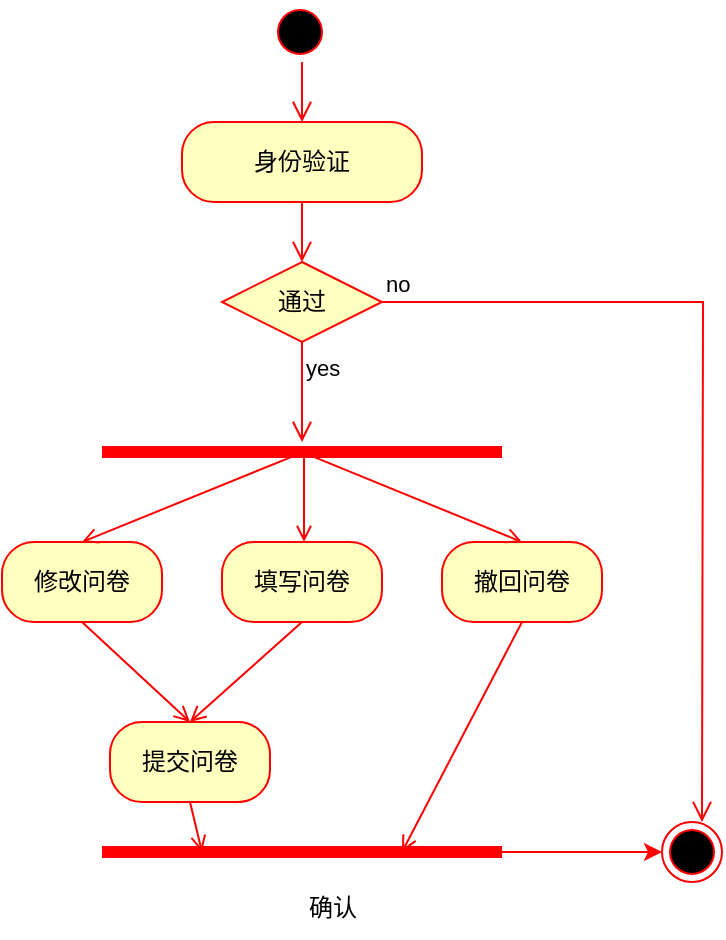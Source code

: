 <mxfile version="21.2.1" type="device">
  <diagram name="第 1 页" id="w4MZmQ24aIaEvfFWPfyo">
    <mxGraphModel dx="1668" dy="965" grid="1" gridSize="10" guides="1" tooltips="1" connect="1" arrows="1" fold="1" page="1" pageScale="1" pageWidth="827" pageHeight="1169" background="#ffffff" math="0" shadow="0">
      <root>
        <mxCell id="0" />
        <mxCell id="1" parent="0" />
        <mxCell id="enUXVrz9RnB9VeoiW-Y0-1" value="" style="ellipse;html=1;shape=startState;fillColor=#000000;strokeColor=#ff0000;" parent="1" vertex="1">
          <mxGeometry x="384" y="40" width="30" height="30" as="geometry" />
        </mxCell>
        <mxCell id="enUXVrz9RnB9VeoiW-Y0-2" value="" style="edgeStyle=orthogonalEdgeStyle;html=1;verticalAlign=bottom;endArrow=open;endSize=8;strokeColor=#ff0000;rounded=0;" parent="1" source="enUXVrz9RnB9VeoiW-Y0-1" edge="1">
          <mxGeometry relative="1" as="geometry">
            <mxPoint x="400" y="100" as="targetPoint" />
            <Array as="points">
              <mxPoint x="400" y="70" />
              <mxPoint x="400" y="70" />
            </Array>
          </mxGeometry>
        </mxCell>
        <mxCell id="enUXVrz9RnB9VeoiW-Y0-3" value="身份验证" style="rounded=1;whiteSpace=wrap;html=1;arcSize=40;fontColor=#000000;fillColor=#ffffc0;strokeColor=#ff0000;" parent="1" vertex="1">
          <mxGeometry x="340" y="100" width="120" height="40" as="geometry" />
        </mxCell>
        <mxCell id="enUXVrz9RnB9VeoiW-Y0-4" value="" style="edgeStyle=orthogonalEdgeStyle;html=1;verticalAlign=bottom;endArrow=open;endSize=8;strokeColor=#ff0000;rounded=0;entryX=0.5;entryY=0;entryDx=0;entryDy=0;" parent="1" source="enUXVrz9RnB9VeoiW-Y0-3" target="enUXVrz9RnB9VeoiW-Y0-5" edge="1">
          <mxGeometry relative="1" as="geometry">
            <mxPoint x="399" y="200" as="targetPoint" />
          </mxGeometry>
        </mxCell>
        <mxCell id="enUXVrz9RnB9VeoiW-Y0-5" value="通过" style="rhombus;whiteSpace=wrap;html=1;fontColor=#000000;fillColor=#ffffc0;strokeColor=#ff0000;" parent="1" vertex="1">
          <mxGeometry x="360" y="170" width="80" height="40" as="geometry" />
        </mxCell>
        <mxCell id="enUXVrz9RnB9VeoiW-Y0-6" value="no" style="edgeStyle=orthogonalEdgeStyle;html=1;align=left;verticalAlign=bottom;endArrow=open;endSize=8;strokeColor=#ff0000;rounded=0;" parent="1" source="enUXVrz9RnB9VeoiW-Y0-5" edge="1">
          <mxGeometry x="-1" relative="1" as="geometry">
            <mxPoint x="600" y="450" as="targetPoint" />
          </mxGeometry>
        </mxCell>
        <mxCell id="enUXVrz9RnB9VeoiW-Y0-7" value="yes" style="edgeStyle=orthogonalEdgeStyle;html=1;align=left;verticalAlign=top;endArrow=open;endSize=8;strokeColor=#ff0000;rounded=0;" parent="1" source="enUXVrz9RnB9VeoiW-Y0-5" edge="1">
          <mxGeometry x="-1" relative="1" as="geometry">
            <mxPoint x="400" y="260" as="targetPoint" />
          </mxGeometry>
        </mxCell>
        <mxCell id="enUXVrz9RnB9VeoiW-Y0-8" value="" style="shape=line;html=1;strokeWidth=6;strokeColor=#ff0000;" parent="1" vertex="1">
          <mxGeometry x="300" y="260" width="200" height="10" as="geometry" />
        </mxCell>
        <mxCell id="enUXVrz9RnB9VeoiW-Y0-10" value="填写问卷" style="rounded=1;whiteSpace=wrap;html=1;arcSize=40;fontColor=#000000;fillColor=#ffffc0;strokeColor=#ff0000;" parent="1" vertex="1">
          <mxGeometry x="360" y="310" width="80" height="40" as="geometry" />
        </mxCell>
        <mxCell id="enUXVrz9RnB9VeoiW-Y0-14" value="修改问卷" style="rounded=1;whiteSpace=wrap;html=1;arcSize=40;fontColor=#000000;fillColor=#ffffc0;strokeColor=#ff0000;" parent="1" vertex="1">
          <mxGeometry x="250" y="310" width="80" height="40" as="geometry" />
        </mxCell>
        <mxCell id="enUXVrz9RnB9VeoiW-Y0-16" value="撤回问卷" style="rounded=1;whiteSpace=wrap;html=1;arcSize=40;fontColor=#000000;fillColor=#ffffc0;strokeColor=#ff0000;" parent="1" vertex="1">
          <mxGeometry x="470" y="310" width="80" height="40" as="geometry" />
        </mxCell>
        <mxCell id="enUXVrz9RnB9VeoiW-Y0-18" value="提交问卷" style="rounded=1;whiteSpace=wrap;html=1;arcSize=40;fontColor=#000000;fillColor=#ffffc0;strokeColor=#ff0000;" parent="1" vertex="1">
          <mxGeometry x="304" y="400" width="80" height="40" as="geometry" />
        </mxCell>
        <mxCell id="enUXVrz9RnB9VeoiW-Y0-19" value="" style="shape=line;html=1;strokeWidth=6;strokeColor=#ff0000;" parent="1" vertex="1">
          <mxGeometry x="300" y="460" width="200" height="10" as="geometry" />
        </mxCell>
        <mxCell id="enUXVrz9RnB9VeoiW-Y0-21" value="确认" style="text;html=1;align=center;verticalAlign=middle;resizable=0;points=[];autosize=1;strokeColor=none;fillColor=none;" parent="1" vertex="1">
          <mxGeometry x="390" y="478" width="50" height="30" as="geometry" />
        </mxCell>
        <mxCell id="enUXVrz9RnB9VeoiW-Y0-23" value="" style="ellipse;html=1;shape=endState;fillColor=#000000;strokeColor=#ff0000;" parent="1" vertex="1">
          <mxGeometry x="580" y="450" width="30" height="30" as="geometry" />
        </mxCell>
        <mxCell id="enUXVrz9RnB9VeoiW-Y0-26" value="" style="endArrow=open;html=1;rounded=0;exitX=0.5;exitY=1;exitDx=0;exitDy=0;entryX=0.5;entryY=0;entryDx=0;entryDy=0;strokeColor=#FF0000;endFill=0;" parent="1" source="enUXVrz9RnB9VeoiW-Y0-14" target="enUXVrz9RnB9VeoiW-Y0-18" edge="1">
          <mxGeometry width="50" height="50" relative="1" as="geometry">
            <mxPoint x="370" y="400" as="sourcePoint" />
            <mxPoint x="420" y="350" as="targetPoint" />
          </mxGeometry>
        </mxCell>
        <mxCell id="enUXVrz9RnB9VeoiW-Y0-27" value="" style="endArrow=open;html=1;rounded=0;exitX=0.5;exitY=1;exitDx=0;exitDy=0;entryX=0.5;entryY=0;entryDx=0;entryDy=0;strokeColor=#FF0000;endFill=0;" parent="1" source="enUXVrz9RnB9VeoiW-Y0-10" target="enUXVrz9RnB9VeoiW-Y0-18" edge="1">
          <mxGeometry width="50" height="50" relative="1" as="geometry">
            <mxPoint x="300" y="360" as="sourcePoint" />
            <mxPoint x="354" y="410" as="targetPoint" />
          </mxGeometry>
        </mxCell>
        <mxCell id="enUXVrz9RnB9VeoiW-Y0-28" value="" style="endArrow=open;html=1;rounded=0;exitX=0.499;exitY=0.543;exitDx=0;exitDy=0;entryX=0.5;entryY=0;entryDx=0;entryDy=0;strokeColor=#FF0000;exitPerimeter=0;endFill=0;" parent="1" source="enUXVrz9RnB9VeoiW-Y0-8" target="enUXVrz9RnB9VeoiW-Y0-14" edge="1">
          <mxGeometry width="50" height="50" relative="1" as="geometry">
            <mxPoint x="310" y="370" as="sourcePoint" />
            <mxPoint x="364" y="420" as="targetPoint" />
          </mxGeometry>
        </mxCell>
        <mxCell id="enUXVrz9RnB9VeoiW-Y0-29" value="" style="endArrow=open;html=1;rounded=0;exitX=0.505;exitY=0.543;exitDx=0;exitDy=0;strokeColor=#FF0000;exitPerimeter=0;endFill=0;" parent="1" source="enUXVrz9RnB9VeoiW-Y0-8" edge="1">
          <mxGeometry width="50" height="50" relative="1" as="geometry">
            <mxPoint x="320" y="380" as="sourcePoint" />
            <mxPoint x="401" y="310" as="targetPoint" />
          </mxGeometry>
        </mxCell>
        <mxCell id="enUXVrz9RnB9VeoiW-Y0-30" value="" style="endArrow=open;html=1;rounded=0;exitX=0.505;exitY=0.543;exitDx=0;exitDy=0;entryX=0.5;entryY=0;entryDx=0;entryDy=0;strokeColor=#FF0000;exitPerimeter=0;endFill=0;" parent="1" source="enUXVrz9RnB9VeoiW-Y0-8" target="enUXVrz9RnB9VeoiW-Y0-16" edge="1">
          <mxGeometry width="50" height="50" relative="1" as="geometry">
            <mxPoint x="330" y="390" as="sourcePoint" />
            <mxPoint x="384" y="440" as="targetPoint" />
          </mxGeometry>
        </mxCell>
        <mxCell id="enUXVrz9RnB9VeoiW-Y0-31" value="" style="endArrow=open;html=1;rounded=0;exitX=0.5;exitY=1;exitDx=0;exitDy=0;entryX=0.25;entryY=0.5;entryDx=0;entryDy=0;strokeColor=#FF0000;entryPerimeter=0;endFill=0;" parent="1" source="enUXVrz9RnB9VeoiW-Y0-18" target="enUXVrz9RnB9VeoiW-Y0-19" edge="1">
          <mxGeometry width="50" height="50" relative="1" as="geometry">
            <mxPoint x="340" y="400" as="sourcePoint" />
            <mxPoint x="394" y="450" as="targetPoint" />
          </mxGeometry>
        </mxCell>
        <mxCell id="enUXVrz9RnB9VeoiW-Y0-32" value="" style="endArrow=open;html=1;rounded=0;exitX=0.5;exitY=1;exitDx=0;exitDy=0;entryX=0.75;entryY=0.5;entryDx=0;entryDy=0;strokeColor=#FF0000;entryPerimeter=0;endFill=0;" parent="1" source="enUXVrz9RnB9VeoiW-Y0-16" target="enUXVrz9RnB9VeoiW-Y0-19" edge="1">
          <mxGeometry width="50" height="50" relative="1" as="geometry">
            <mxPoint x="350" y="410" as="sourcePoint" />
            <mxPoint x="404" y="460" as="targetPoint" />
          </mxGeometry>
        </mxCell>
        <mxCell id="enUXVrz9RnB9VeoiW-Y0-36" value="" style="endArrow=classic;html=1;rounded=0;exitX=1;exitY=0.5;exitDx=0;exitDy=0;entryX=0;entryY=0.5;entryDx=0;entryDy=0;strokeColor=#FF0000;exitPerimeter=0;" parent="1" source="enUXVrz9RnB9VeoiW-Y0-19" target="enUXVrz9RnB9VeoiW-Y0-23" edge="1">
          <mxGeometry width="50" height="50" relative="1" as="geometry">
            <mxPoint x="370" y="430" as="sourcePoint" />
            <mxPoint x="424" y="480" as="targetPoint" />
          </mxGeometry>
        </mxCell>
      </root>
    </mxGraphModel>
  </diagram>
</mxfile>
